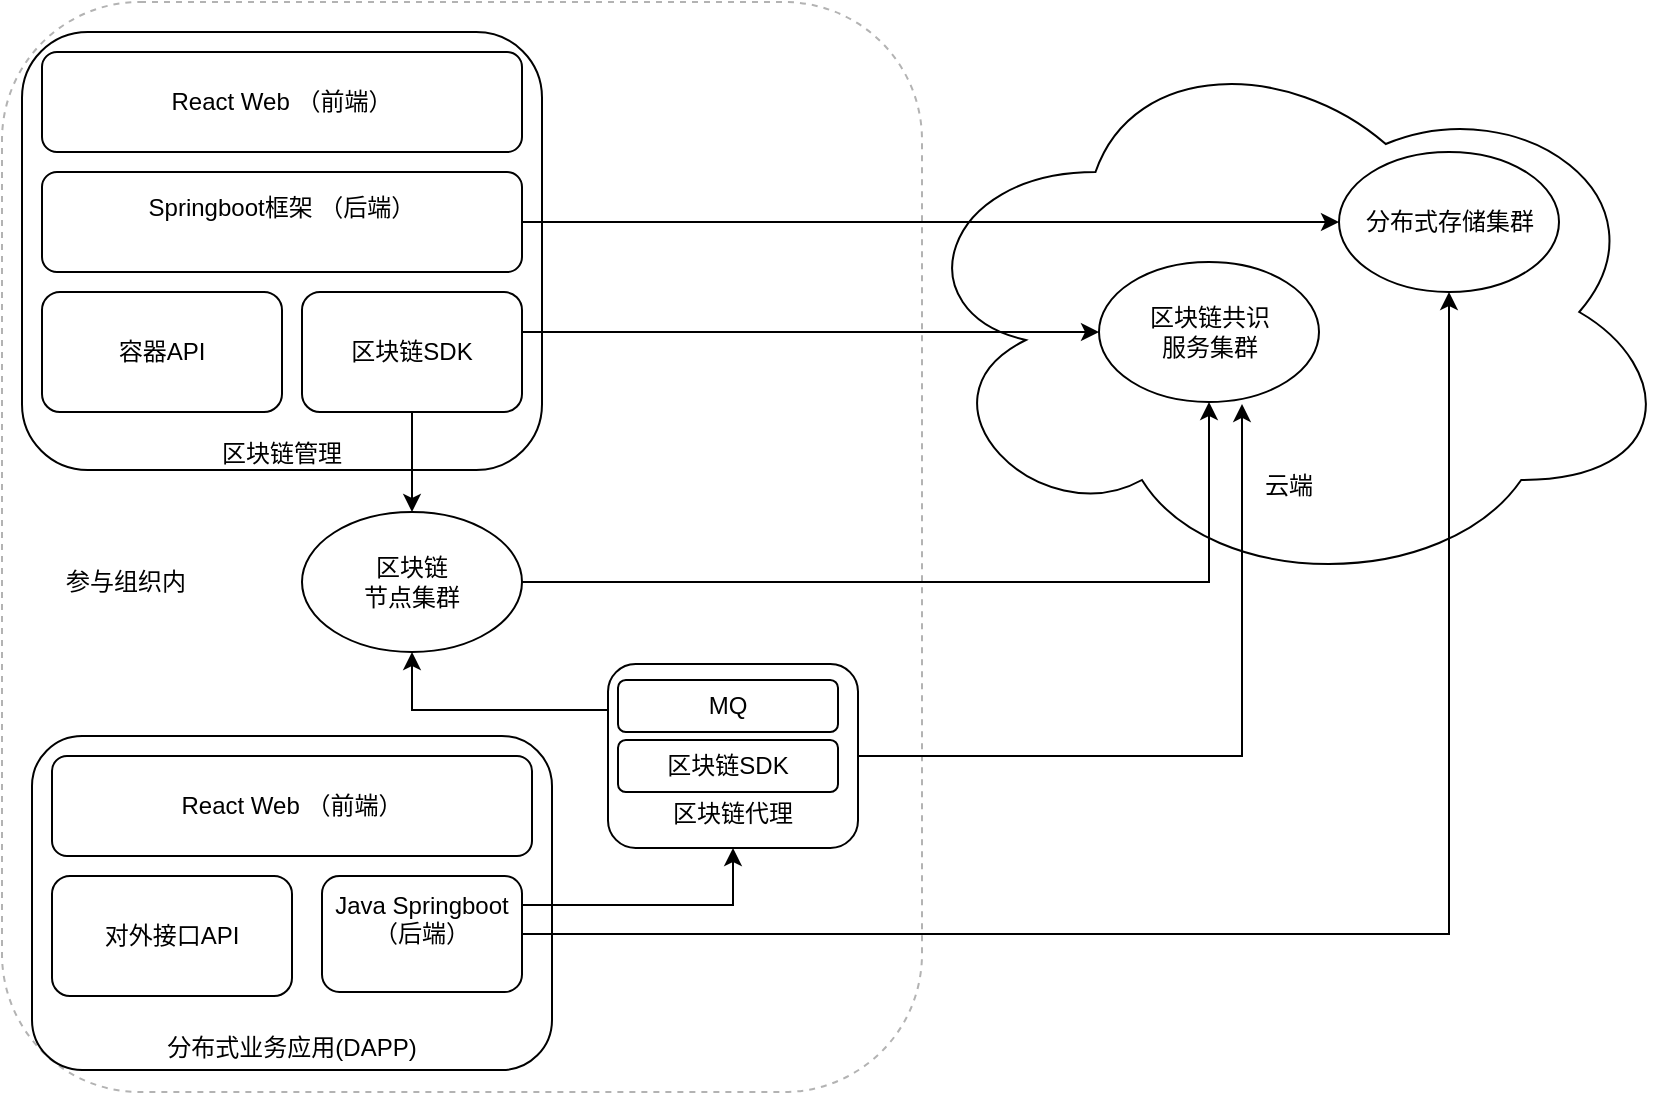 <mxfile version="10.8.0" type="github"><diagram id="Sfp34e5t_xCbPe_YHOon" name="第 1 页"><mxGraphModel dx="926" dy="790" grid="0" gridSize="10" guides="1" tooltips="1" connect="1" arrows="1" fold="1" page="1" pageScale="1" pageWidth="1027" pageHeight="1169" math="0" shadow="0"><root><mxCell id="0"/><mxCell id="1" parent="0"/><mxCell id="uNBKC4ovEoWGROtP6K76-14" value="" style="rounded=1;whiteSpace=wrap;html=1;strokeColor=#B3B3B3;dashed=1;" vertex="1" parent="1"><mxGeometry x="90" y="39" width="460" height="545" as="geometry"/></mxCell><mxCell id="uNBKC4ovEoWGROtP6K76-2" value="&lt;br&gt;&lt;br&gt;&lt;br&gt;&lt;br&gt;&lt;br&gt;&lt;br&gt;&lt;br&gt;&lt;br&gt;&lt;br&gt;&lt;br&gt;&lt;br&gt;&lt;br&gt;&lt;br&gt;&lt;br&gt;区块链管理&lt;br&gt;" style="rounded=1;whiteSpace=wrap;html=1;" vertex="1" parent="1"><mxGeometry x="100" y="54" width="260" height="219" as="geometry"/></mxCell><mxCell id="uNBKC4ovEoWGROtP6K76-1" value="Springboot框架 （后端）&lt;br&gt;&lt;br&gt;" style="rounded=1;whiteSpace=wrap;html=1;" vertex="1" parent="1"><mxGeometry x="110" y="124" width="240" height="50" as="geometry"/></mxCell><mxCell id="uNBKC4ovEoWGROtP6K76-3" value="React Web （前端）" style="rounded=1;whiteSpace=wrap;html=1;" vertex="1" parent="1"><mxGeometry x="110" y="64" width="240" height="50" as="geometry"/></mxCell><mxCell id="uNBKC4ovEoWGROtP6K76-4" value="容器API" style="rounded=1;whiteSpace=wrap;html=1;" vertex="1" parent="1"><mxGeometry x="110" y="184" width="120" height="60" as="geometry"/></mxCell><mxCell id="uNBKC4ovEoWGROtP6K76-9" style="edgeStyle=orthogonalEdgeStyle;rounded=0;orthogonalLoop=1;jettySize=auto;html=1;exitX=0.5;exitY=1;exitDx=0;exitDy=0;entryX=0.5;entryY=0;entryDx=0;entryDy=0;" edge="1" parent="1" source="uNBKC4ovEoWGROtP6K76-5" target="uNBKC4ovEoWGROtP6K76-7"><mxGeometry relative="1" as="geometry"/></mxCell><mxCell id="uNBKC4ovEoWGROtP6K76-5" value="区块链SDK" style="rounded=1;whiteSpace=wrap;html=1;" vertex="1" parent="1"><mxGeometry x="240" y="184" width="110" height="60" as="geometry"/></mxCell><mxCell id="uNBKC4ovEoWGROtP6K76-6" value="&lt;br&gt;&lt;br&gt;&lt;br&gt;&lt;br&gt;&lt;br&gt;&lt;br&gt;&lt;br&gt;&lt;br&gt;&lt;br&gt;&lt;br&gt;&lt;br&gt;&lt;br&gt;云端&lt;br&gt;" style="ellipse;shape=cloud;whiteSpace=wrap;html=1;" vertex="1" parent="1"><mxGeometry x="540" y="54" width="387" height="280" as="geometry"/></mxCell><mxCell id="uNBKC4ovEoWGROtP6K76-10" style="edgeStyle=orthogonalEdgeStyle;rounded=0;orthogonalLoop=1;jettySize=auto;html=1;" edge="1" parent="1" source="uNBKC4ovEoWGROtP6K76-7" target="uNBKC4ovEoWGROtP6K76-8"><mxGeometry relative="1" as="geometry"/></mxCell><mxCell id="uNBKC4ovEoWGROtP6K76-7" value="区块链&lt;br&gt;节点集群" style="ellipse;whiteSpace=wrap;html=1;" vertex="1" parent="1"><mxGeometry x="240" y="294" width="110" height="70" as="geometry"/></mxCell><mxCell id="uNBKC4ovEoWGROtP6K76-8" value="区块链共识&lt;br&gt;服务集群&lt;br&gt;" style="ellipse;whiteSpace=wrap;html=1;" vertex="1" parent="1"><mxGeometry x="638.5" y="169" width="110" height="70" as="geometry"/></mxCell><mxCell id="uNBKC4ovEoWGROtP6K76-11" style="edgeStyle=orthogonalEdgeStyle;rounded=0;orthogonalLoop=1;jettySize=auto;html=1;exitX=1;exitY=0.5;exitDx=0;exitDy=0;entryX=0;entryY=0.5;entryDx=0;entryDy=0;" edge="1" parent="1" source="uNBKC4ovEoWGROtP6K76-5" target="uNBKC4ovEoWGROtP6K76-8"><mxGeometry relative="1" as="geometry"><Array as="points"><mxPoint x="350" y="204"/></Array></mxGeometry></mxCell><mxCell id="uNBKC4ovEoWGROtP6K76-12" value="分布式存储集群&lt;br&gt;" style="ellipse;whiteSpace=wrap;html=1;" vertex="1" parent="1"><mxGeometry x="758.5" y="114" width="110" height="70" as="geometry"/></mxCell><mxCell id="uNBKC4ovEoWGROtP6K76-13" style="edgeStyle=orthogonalEdgeStyle;rounded=0;orthogonalLoop=1;jettySize=auto;html=1;exitX=1;exitY=0.5;exitDx=0;exitDy=0;" edge="1" parent="1" source="uNBKC4ovEoWGROtP6K76-1" target="uNBKC4ovEoWGROtP6K76-12"><mxGeometry relative="1" as="geometry"><Array as="points"><mxPoint x="590" y="149"/><mxPoint x="590" y="149"/></Array></mxGeometry></mxCell><mxCell id="uNBKC4ovEoWGROtP6K76-15" value="参与组织内" style="text;html=1;resizable=0;points=[];autosize=1;align=left;verticalAlign=top;spacingTop=-4;" vertex="1" parent="1"><mxGeometry x="120" y="319" width="80" height="20" as="geometry"/></mxCell><mxCell id="uNBKC4ovEoWGROtP6K76-16" value="&lt;br&gt;&lt;br&gt;&lt;br&gt;&lt;br&gt;&lt;br&gt;&lt;br&gt;&lt;br&gt;&lt;br&gt;&lt;br&gt;&lt;br&gt;分布式业务应用(DAPP)&lt;br&gt;" style="rounded=1;whiteSpace=wrap;html=1;" vertex="1" parent="1"><mxGeometry x="105" y="406" width="260" height="167" as="geometry"/></mxCell><mxCell id="uNBKC4ovEoWGROtP6K76-21" style="edgeStyle=orthogonalEdgeStyle;rounded=0;orthogonalLoop=1;jettySize=auto;html=1;exitX=1;exitY=0.5;exitDx=0;exitDy=0;" edge="1" parent="1" source="uNBKC4ovEoWGROtP6K76-17" target="uNBKC4ovEoWGROtP6K76-12"><mxGeometry relative="1" as="geometry"/></mxCell><mxCell id="uNBKC4ovEoWGROtP6K76-25" style="edgeStyle=orthogonalEdgeStyle;rounded=0;orthogonalLoop=1;jettySize=auto;html=1;exitX=1;exitY=0.25;exitDx=0;exitDy=0;entryX=0.5;entryY=1;entryDx=0;entryDy=0;" edge="1" parent="1" source="uNBKC4ovEoWGROtP6K76-17" target="uNBKC4ovEoWGROtP6K76-24"><mxGeometry relative="1" as="geometry"/></mxCell><mxCell id="uNBKC4ovEoWGROtP6K76-17" value="Java Springboot （后端）&lt;br&gt;&lt;br&gt;" style="rounded=1;whiteSpace=wrap;html=1;" vertex="1" parent="1"><mxGeometry x="250" y="476" width="100" height="58" as="geometry"/></mxCell><mxCell id="uNBKC4ovEoWGROtP6K76-18" value="React Web （前端）" style="rounded=1;whiteSpace=wrap;html=1;" vertex="1" parent="1"><mxGeometry x="115" y="416" width="240" height="50" as="geometry"/></mxCell><mxCell id="uNBKC4ovEoWGROtP6K76-19" value="对外接口API" style="rounded=1;whiteSpace=wrap;html=1;" vertex="1" parent="1"><mxGeometry x="115" y="476" width="120" height="60" as="geometry"/></mxCell><mxCell id="uNBKC4ovEoWGROtP6K76-26" style="edgeStyle=orthogonalEdgeStyle;rounded=0;orthogonalLoop=1;jettySize=auto;html=1;exitX=0;exitY=0.25;exitDx=0;exitDy=0;entryX=0.5;entryY=1;entryDx=0;entryDy=0;" edge="1" parent="1" source="uNBKC4ovEoWGROtP6K76-24" target="uNBKC4ovEoWGROtP6K76-7"><mxGeometry relative="1" as="geometry"/></mxCell><mxCell id="uNBKC4ovEoWGROtP6K76-27" style="edgeStyle=orthogonalEdgeStyle;rounded=0;orthogonalLoop=1;jettySize=auto;html=1;exitX=1;exitY=0.5;exitDx=0;exitDy=0;entryX=0.65;entryY=1.014;entryDx=0;entryDy=0;entryPerimeter=0;" edge="1" parent="1" source="uNBKC4ovEoWGROtP6K76-24" target="uNBKC4ovEoWGROtP6K76-8"><mxGeometry relative="1" as="geometry"/></mxCell><mxCell id="uNBKC4ovEoWGROtP6K76-24" value="&lt;br&gt;&lt;br&gt;&lt;br&gt;&lt;br&gt;区块链代理&lt;br&gt;" style="rounded=1;whiteSpace=wrap;html=1;" vertex="1" parent="1"><mxGeometry x="393" y="370" width="125" height="92" as="geometry"/></mxCell><mxCell id="uNBKC4ovEoWGROtP6K76-20" value="区块链SDK" style="rounded=1;whiteSpace=wrap;html=1;" vertex="1" parent="1"><mxGeometry x="398" y="408" width="110" height="26" as="geometry"/></mxCell><mxCell id="uNBKC4ovEoWGROtP6K76-23" value="MQ" style="rounded=1;whiteSpace=wrap;html=1;" vertex="1" parent="1"><mxGeometry x="398" y="378" width="110" height="26" as="geometry"/></mxCell></root></mxGraphModel></diagram></mxfile>